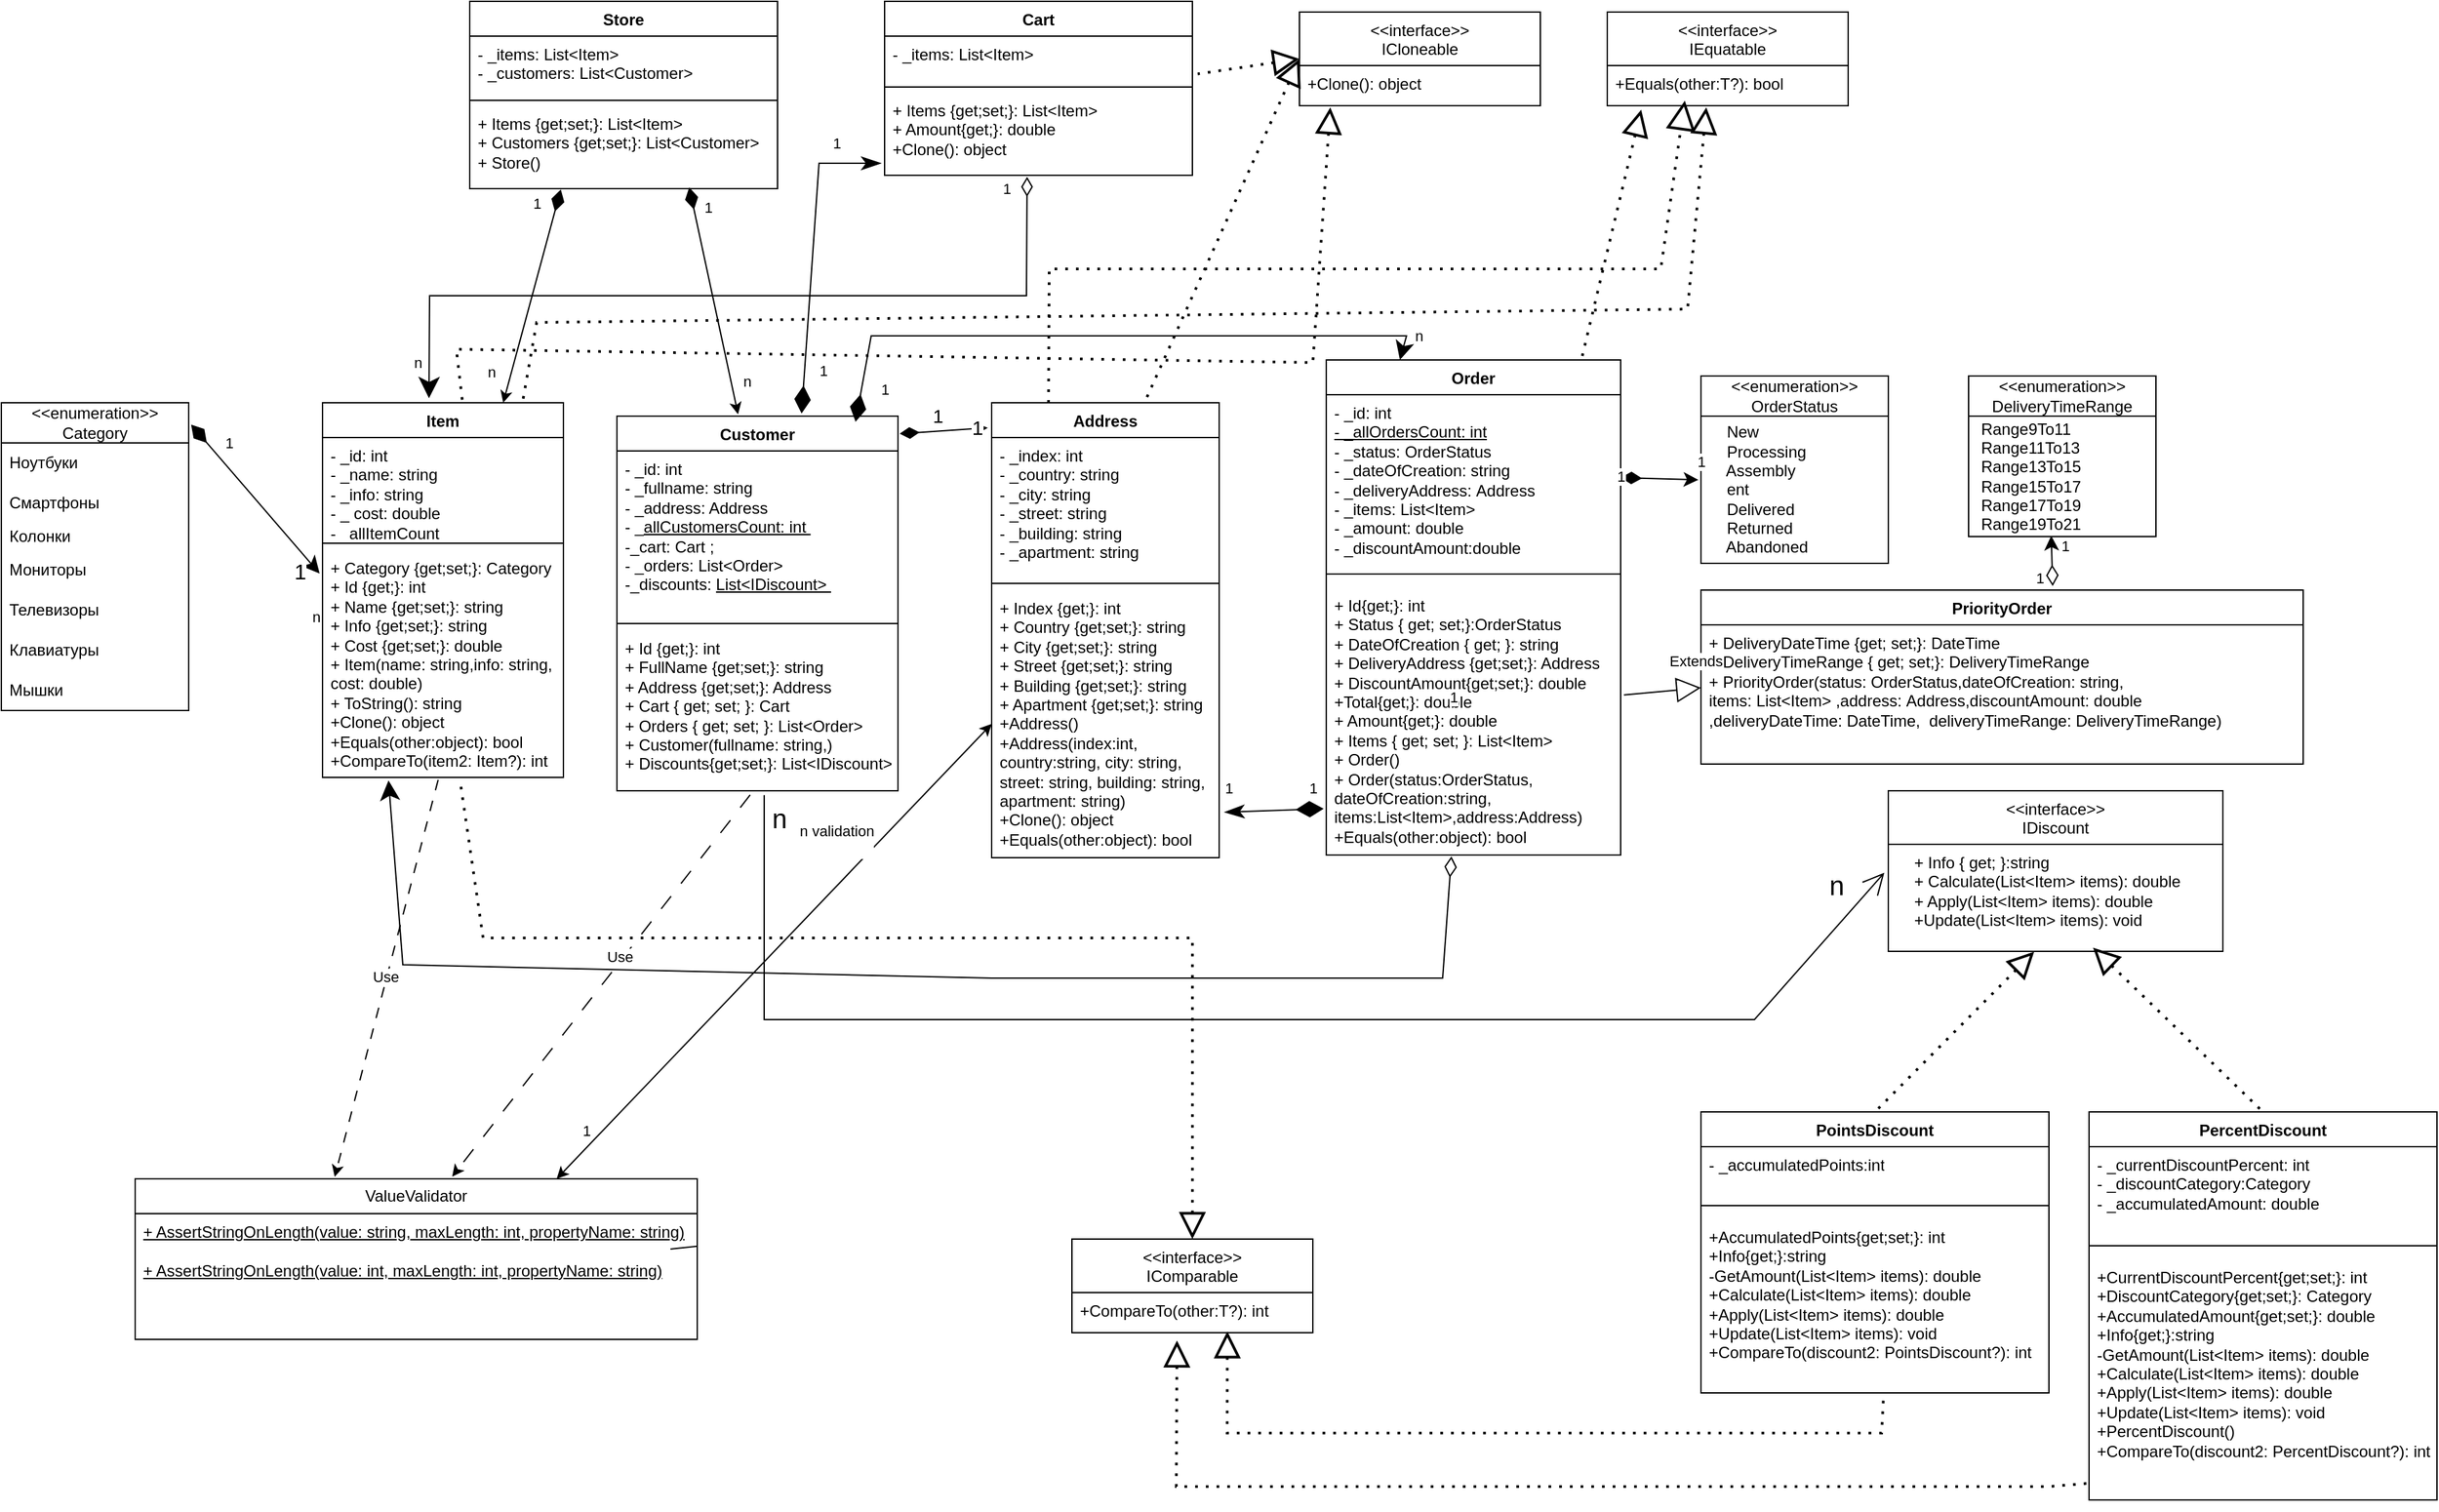 <mxfile version="24.8.4">
  <diagram name="Страница — 1" id="bSJZbhXd8VlQ9XZKoLv6">
    <mxGraphModel dx="2577" dy="2274" grid="1" gridSize="10" guides="1" tooltips="1" connect="1" arrows="1" fold="1" page="1" pageScale="1" pageWidth="827" pageHeight="1169" math="0" shadow="0">
      <root>
        <mxCell id="0" />
        <mxCell id="1" parent="0" />
        <mxCell id="CBX8Peww-ikw76v_2hch-1" value="Item&lt;div&gt;&lt;br&gt;&lt;/div&gt;" style="swimlane;fontStyle=1;align=center;verticalAlign=top;childLayout=stackLayout;horizontal=1;startSize=26;horizontalStack=0;resizeParent=1;resizeParentMax=0;resizeLast=0;collapsible=1;marginBottom=0;whiteSpace=wrap;html=1;" parent="1" vertex="1">
          <mxGeometry x="150" y="60" width="180" height="280" as="geometry">
            <mxRectangle x="70" y="60" width="60" height="40" as="alternateBounds" />
          </mxGeometry>
        </mxCell>
        <mxCell id="CBX8Peww-ikw76v_2hch-2" value="- _id: int&lt;div&gt;- _name: string&lt;/div&gt;&lt;div&gt;- _info: string&lt;/div&gt;&lt;div&gt;- _ cost: double&lt;/div&gt;&lt;div&gt;- _&lt;u&gt;allItemCount&lt;/u&gt;&lt;/div&gt;" style="text;strokeColor=none;fillColor=none;align=left;verticalAlign=top;spacingLeft=4;spacingRight=4;overflow=hidden;rotatable=0;points=[[0,0.5],[1,0.5]];portConstraint=eastwest;whiteSpace=wrap;html=1;" parent="CBX8Peww-ikw76v_2hch-1" vertex="1">
          <mxGeometry y="26" width="180" height="74" as="geometry" />
        </mxCell>
        <mxCell id="CBX8Peww-ikw76v_2hch-3" value="" style="line;strokeWidth=1;fillColor=none;align=left;verticalAlign=middle;spacingTop=-1;spacingLeft=3;spacingRight=3;rotatable=0;labelPosition=right;points=[];portConstraint=eastwest;strokeColor=inherit;" parent="CBX8Peww-ikw76v_2hch-1" vertex="1">
          <mxGeometry y="100" width="180" height="10" as="geometry" />
        </mxCell>
        <mxCell id="CBX8Peww-ikw76v_2hch-4" value="&lt;div&gt;+ Category {get;set;}: Category&lt;/div&gt;+ Id {get;}: int&lt;div&gt;+ Name {get;set;}: string&lt;/div&gt;&lt;div&gt;+ Info {get;set;}: string&lt;/div&gt;&lt;div&gt;+ Cost {get;set;}: double&lt;/div&gt;&lt;div&gt;+ Item(name: string,info: string, cost: double)&lt;/div&gt;&lt;div&gt;+ ToString(): string&lt;/div&gt;&lt;div&gt;+Clone(): object&lt;/div&gt;&lt;div&gt;+Equals(other:object): bool&lt;/div&gt;&lt;div&gt;+CompareTo(item2: Item?): int&lt;/div&gt;" style="text;strokeColor=none;fillColor=none;align=left;verticalAlign=top;spacingLeft=4;spacingRight=4;overflow=hidden;rotatable=0;points=[[0,0.5],[1,0.5]];portConstraint=eastwest;whiteSpace=wrap;html=1;" parent="CBX8Peww-ikw76v_2hch-1" vertex="1">
          <mxGeometry y="110" width="180" height="170" as="geometry" />
        </mxCell>
        <mxCell id="CBX8Peww-ikw76v_2hch-14" value="Customer" style="swimlane;fontStyle=1;align=center;verticalAlign=top;childLayout=stackLayout;horizontal=1;startSize=26;horizontalStack=0;resizeParent=1;resizeParentMax=0;resizeLast=0;collapsible=1;marginBottom=0;whiteSpace=wrap;html=1;" parent="1" vertex="1">
          <mxGeometry x="370" y="70" width="210" height="280" as="geometry" />
        </mxCell>
        <mxCell id="CBX8Peww-ikw76v_2hch-15" value="- _id: int&lt;div&gt;- _fullname: string&lt;/div&gt;&lt;div&gt;- _address: Address&lt;/div&gt;&lt;div&gt;- _&lt;u&gt;allCustomersCount: int&amp;nbsp;&lt;/u&gt;&lt;br&gt;&lt;/div&gt;&lt;div&gt;-_cart:&amp;nbsp;&lt;span style=&quot;background-color: initial;&quot;&gt;Cart&amp;nbsp;&lt;/span&gt;&lt;span style=&quot;background-color: initial;&quot;&gt;;&lt;/span&gt;&lt;/div&gt;&lt;div&gt;&lt;span style=&quot;background-color: initial;&quot;&gt;- _orders:&amp;nbsp;&lt;/span&gt;&lt;span style=&quot;background-color: initial;&quot;&gt;List&amp;lt;Order&amp;gt;&amp;nbsp;&lt;/span&gt;&lt;/div&gt;&lt;div&gt;&lt;span style=&quot;background-color: initial;&quot;&gt;-_discounts:&amp;nbsp;&lt;/span&gt;&lt;u style=&quot;background-color: initial;&quot;&gt;List&amp;lt;IDiscount&amp;gt;&amp;nbsp;&lt;/u&gt;&lt;span style=&quot;background-color: initial;&quot;&gt;&lt;br&gt;&lt;/span&gt;&lt;/div&gt;" style="text;strokeColor=none;fillColor=none;align=left;verticalAlign=top;spacingLeft=4;spacingRight=4;overflow=hidden;rotatable=0;points=[[0,0.5],[1,0.5]];portConstraint=eastwest;whiteSpace=wrap;html=1;" parent="CBX8Peww-ikw76v_2hch-14" vertex="1">
          <mxGeometry y="26" width="210" height="124" as="geometry" />
        </mxCell>
        <mxCell id="CBX8Peww-ikw76v_2hch-16" value="" style="line;strokeWidth=1;fillColor=none;align=left;verticalAlign=middle;spacingTop=-1;spacingLeft=3;spacingRight=3;rotatable=0;labelPosition=right;points=[];portConstraint=eastwest;strokeColor=inherit;" parent="CBX8Peww-ikw76v_2hch-14" vertex="1">
          <mxGeometry y="150" width="210" height="10" as="geometry" />
        </mxCell>
        <mxCell id="CBX8Peww-ikw76v_2hch-17" value="+ Id {get;}: int&lt;div&gt;+ FullName {get;set;}: string&lt;/div&gt;&lt;div&gt;+ Address {get;set;}: Address&lt;/div&gt;&lt;div&gt;+ Cart { get; set; }:&amp;nbsp;&lt;span style=&quot;background-color: initial;&quot;&gt;Cart&lt;/span&gt;&lt;span style=&quot;background-color: initial;&quot;&gt;&amp;nbsp;&lt;/span&gt;&lt;/div&gt;&lt;div&gt;&lt;span style=&quot;background-color: initial;&quot;&gt;+&amp;nbsp;&lt;/span&gt;&lt;span style=&quot;background-color: initial;&quot;&gt;Orders { get; set; }:&amp;nbsp;&lt;/span&gt;&lt;span style=&quot;background-color: initial;&quot;&gt;List&amp;lt;Order&amp;gt;&lt;/span&gt;&lt;/div&gt;&lt;div&gt;+ Customer(fullname: string,)&lt;/div&gt;&lt;div&gt;+ Discounts{get;set;}:&amp;nbsp;&lt;span style=&quot;background-color: initial;&quot;&gt;List&amp;lt;IDiscount&amp;gt;&lt;/span&gt;&lt;/div&gt;" style="text;strokeColor=none;fillColor=none;align=left;verticalAlign=top;spacingLeft=4;spacingRight=4;overflow=hidden;rotatable=0;points=[[0,0.5],[1,0.5]];portConstraint=eastwest;whiteSpace=wrap;html=1;" parent="CBX8Peww-ikw76v_2hch-14" vertex="1">
          <mxGeometry y="160" width="210" height="120" as="geometry" />
        </mxCell>
        <mxCell id="CBX8Peww-ikw76v_2hch-33" value="ValueValidator" style="swimlane;fontStyle=0;childLayout=stackLayout;horizontal=1;startSize=26;fillColor=none;horizontalStack=0;resizeParent=1;resizeParentMax=0;resizeLast=0;collapsible=1;marginBottom=0;whiteSpace=wrap;html=1;" parent="1" vertex="1">
          <mxGeometry x="10" y="640" width="420" height="120" as="geometry" />
        </mxCell>
        <mxCell id="CBX8Peww-ikw76v_2hch-37" value="" style="endArrow=none;html=1;rounded=0;" parent="CBX8Peww-ikw76v_2hch-33" source="CBX8Peww-ikw76v_2hch-34" edge="1">
          <mxGeometry width="50" height="50" relative="1" as="geometry">
            <mxPoint x="10" y="52.5" as="sourcePoint" />
            <mxPoint x="400" y="52.5" as="targetPoint" />
          </mxGeometry>
        </mxCell>
        <mxCell id="CBX8Peww-ikw76v_2hch-34" value="&lt;u&gt;+ AssertStringOnLength(value: string, maxLength: int, propertyName: string)&lt;/u&gt;&lt;div&gt;&lt;u&gt;&lt;br&gt;&lt;/u&gt;&lt;/div&gt;&lt;div&gt;&lt;u&gt;+ AssertStringOnLength(value: int, maxLength: int, propertyName: string)&lt;/u&gt;&lt;u&gt;&lt;br&gt;&lt;/u&gt;&lt;/div&gt;" style="text;strokeColor=none;fillColor=none;align=left;verticalAlign=top;spacingLeft=4;spacingRight=4;overflow=hidden;rotatable=0;points=[[0,0.5],[1,0.5]];portConstraint=eastwest;whiteSpace=wrap;html=1;" parent="CBX8Peww-ikw76v_2hch-33" vertex="1">
          <mxGeometry y="26" width="420" height="94" as="geometry" />
        </mxCell>
        <mxCell id="CBX8Peww-ikw76v_2hch-41" value="" style="endArrow=classic;html=1;rounded=0;entryX=0.355;entryY=-0.012;entryDx=0;entryDy=0;entryPerimeter=0;exitX=0.48;exitY=1.011;exitDx=0;exitDy=0;exitPerimeter=0;dashed=1;dashPattern=8 8;" parent="1" source="CBX8Peww-ikw76v_2hch-4" target="CBX8Peww-ikw76v_2hch-33" edge="1">
          <mxGeometry width="50" height="50" relative="1" as="geometry">
            <mxPoint x="280" y="250" as="sourcePoint" />
            <mxPoint x="330" y="190" as="targetPoint" />
            <Array as="points" />
          </mxGeometry>
        </mxCell>
        <mxCell id="4SDJ4fhKCecKqSX8BGgf-19" value="Use" style="edgeLabel;html=1;align=center;verticalAlign=middle;resizable=0;points=[];" parent="CBX8Peww-ikw76v_2hch-41" vertex="1" connectable="0">
          <mxGeometry x="-0.008" y="-1" relative="1" as="geometry">
            <mxPoint as="offset" />
          </mxGeometry>
        </mxCell>
        <mxCell id="CBX8Peww-ikw76v_2hch-44" value="" style="endArrow=classic;html=1;rounded=0;entryX=0.564;entryY=-0.014;entryDx=0;entryDy=0;entryPerimeter=0;exitX=0.474;exitY=1.026;exitDx=0;exitDy=0;exitPerimeter=0;dashed=1;dashPattern=12 12;" parent="1" source="CBX8Peww-ikw76v_2hch-17" target="CBX8Peww-ikw76v_2hch-33" edge="1">
          <mxGeometry width="50" height="50" relative="1" as="geometry">
            <mxPoint x="490.0" y="419.804" as="sourcePoint" />
            <mxPoint x="422.48" y="470.0" as="targetPoint" />
          </mxGeometry>
        </mxCell>
        <mxCell id="4SDJ4fhKCecKqSX8BGgf-18" value="Use" style="edgeLabel;html=1;align=center;verticalAlign=middle;resizable=0;points=[];" parent="CBX8Peww-ikw76v_2hch-44" vertex="1" connectable="0">
          <mxGeometry x="-0.141" y="-3" relative="1" as="geometry">
            <mxPoint as="offset" />
          </mxGeometry>
        </mxCell>
        <mxCell id="-jvOCAUqFoUlGoQlLWJj-3" value="&lt;div&gt;&amp;lt;&amp;lt;enumeration&amp;gt;&amp;gt;&lt;/div&gt;Category" style="swimlane;fontStyle=0;childLayout=stackLayout;horizontal=1;startSize=30;horizontalStack=0;resizeParent=1;resizeParentMax=0;resizeLast=0;collapsible=1;marginBottom=0;whiteSpace=wrap;html=1;" parent="1" vertex="1">
          <mxGeometry x="-90" y="60" width="140" height="230" as="geometry" />
        </mxCell>
        <mxCell id="-jvOCAUqFoUlGoQlLWJj-4" value="Ноутбуки" style="text;strokeColor=none;fillColor=none;align=left;verticalAlign=middle;spacingLeft=4;spacingRight=4;overflow=hidden;points=[[0,0.5],[1,0.5]];portConstraint=eastwest;rotatable=0;whiteSpace=wrap;html=1;" parent="-jvOCAUqFoUlGoQlLWJj-3" vertex="1">
          <mxGeometry y="30" width="140" height="30" as="geometry" />
        </mxCell>
        <mxCell id="-jvOCAUqFoUlGoQlLWJj-5" value="Смартфоны" style="text;strokeColor=none;fillColor=none;align=left;verticalAlign=middle;spacingLeft=4;spacingRight=4;overflow=hidden;points=[[0,0.5],[1,0.5]];portConstraint=eastwest;rotatable=0;whiteSpace=wrap;html=1;" parent="-jvOCAUqFoUlGoQlLWJj-3" vertex="1">
          <mxGeometry y="60" width="140" height="30" as="geometry" />
        </mxCell>
        <mxCell id="-jvOCAUqFoUlGoQlLWJj-6" value="Колонки&lt;div&gt;&lt;br&gt;&lt;/div&gt;" style="text;strokeColor=none;fillColor=none;align=left;verticalAlign=middle;spacingLeft=4;spacingRight=4;overflow=hidden;points=[[0,0.5],[1,0.5]];portConstraint=eastwest;rotatable=0;whiteSpace=wrap;html=1;" parent="-jvOCAUqFoUlGoQlLWJj-3" vertex="1">
          <mxGeometry y="90" width="140" height="20" as="geometry" />
        </mxCell>
        <mxCell id="-jvOCAUqFoUlGoQlLWJj-7" value="&lt;div&gt;Мониторы&lt;/div&gt;" style="text;strokeColor=none;fillColor=none;align=left;verticalAlign=middle;spacingLeft=4;spacingRight=4;overflow=hidden;points=[[0,0.5],[1,0.5]];portConstraint=eastwest;rotatable=0;whiteSpace=wrap;html=1;" parent="-jvOCAUqFoUlGoQlLWJj-3" vertex="1">
          <mxGeometry y="110" width="140" height="30" as="geometry" />
        </mxCell>
        <mxCell id="-jvOCAUqFoUlGoQlLWJj-9" value="&lt;div&gt;Телевизоры&lt;/div&gt;" style="text;strokeColor=none;fillColor=none;align=left;verticalAlign=middle;spacingLeft=4;spacingRight=4;overflow=hidden;points=[[0,0.5],[1,0.5]];portConstraint=eastwest;rotatable=0;whiteSpace=wrap;html=1;" parent="-jvOCAUqFoUlGoQlLWJj-3" vertex="1">
          <mxGeometry y="140" width="140" height="30" as="geometry" />
        </mxCell>
        <mxCell id="-jvOCAUqFoUlGoQlLWJj-10" value="&lt;div&gt;Клавиатуры&lt;/div&gt;" style="text;strokeColor=none;fillColor=none;align=left;verticalAlign=middle;spacingLeft=4;spacingRight=4;overflow=hidden;points=[[0,0.5],[1,0.5]];portConstraint=eastwest;rotatable=0;whiteSpace=wrap;html=1;" parent="-jvOCAUqFoUlGoQlLWJj-3" vertex="1">
          <mxGeometry y="170" width="140" height="30" as="geometry" />
        </mxCell>
        <mxCell id="-jvOCAUqFoUlGoQlLWJj-8" value="&lt;div&gt;Мышки&lt;/div&gt;" style="text;strokeColor=none;fillColor=none;align=left;verticalAlign=middle;spacingLeft=4;spacingRight=4;overflow=hidden;points=[[0,0.5],[1,0.5]];portConstraint=eastwest;rotatable=0;whiteSpace=wrap;html=1;" parent="-jvOCAUqFoUlGoQlLWJj-3" vertex="1">
          <mxGeometry y="200" width="140" height="30" as="geometry" />
        </mxCell>
        <mxCell id="-jvOCAUqFoUlGoQlLWJj-11" value="1" style="endArrow=classic;startArrow=diamondThin;html=1;rounded=0;exitX=1.013;exitY=0.071;exitDx=0;exitDy=0;exitPerimeter=0;entryX=-0.012;entryY=0.104;entryDx=0;entryDy=0;entryPerimeter=0;startFill=1;labelPosition=right;verticalLabelPosition=middle;align=left;verticalAlign=middle;fontSize=16;horizontal=1;sourcePerimeterSpacing=6;endSize=10;startSize=15;" parent="1" source="-jvOCAUqFoUlGoQlLWJj-3" target="CBX8Peww-ikw76v_2hch-4" edge="1">
          <mxGeometry x="0.798" y="-15" width="50" height="50" relative="1" as="geometry">
            <mxPoint x="70.0" y="107.25" as="sourcePoint" />
            <mxPoint x="152.14" y="204.25" as="targetPoint" />
            <mxPoint as="offset" />
            <Array as="points" />
          </mxGeometry>
        </mxCell>
        <mxCell id="mxS2oQHGdXcPrg1Cj4dg-13" value="1" style="edgeLabel;html=1;align=center;verticalAlign=middle;resizable=0;points=[];" parent="-jvOCAUqFoUlGoQlLWJj-11" vertex="1" connectable="0">
          <mxGeometry x="-0.47" relative="1" as="geometry">
            <mxPoint x="2" y="-16" as="offset" />
          </mxGeometry>
        </mxCell>
        <mxCell id="mxS2oQHGdXcPrg1Cj4dg-1" value="Address" style="swimlane;fontStyle=1;align=center;verticalAlign=top;childLayout=stackLayout;horizontal=1;startSize=26;horizontalStack=0;resizeParent=1;resizeParentMax=0;resizeLast=0;collapsible=1;marginBottom=0;whiteSpace=wrap;html=1;" parent="1" vertex="1">
          <mxGeometry x="650" y="60" width="170" height="340" as="geometry" />
        </mxCell>
        <mxCell id="mxS2oQHGdXcPrg1Cj4dg-2" value="- _index: int&lt;div&gt;- _country: string&lt;/div&gt;&lt;div&gt;- _city: string&lt;br&gt;&lt;/div&gt;&lt;div&gt;- _street: string&lt;br&gt;&lt;/div&gt;&lt;div&gt;- _building: string&lt;br&gt;&lt;/div&gt;&lt;div&gt;- _apartment: string&lt;br&gt;&lt;/div&gt;" style="text;strokeColor=none;fillColor=none;align=left;verticalAlign=top;spacingLeft=4;spacingRight=4;overflow=hidden;rotatable=0;points=[[0,0.5],[1,0.5]];portConstraint=eastwest;whiteSpace=wrap;html=1;" parent="mxS2oQHGdXcPrg1Cj4dg-1" vertex="1">
          <mxGeometry y="26" width="170" height="104" as="geometry" />
        </mxCell>
        <mxCell id="mxS2oQHGdXcPrg1Cj4dg-3" value="" style="line;strokeWidth=1;fillColor=none;align=left;verticalAlign=middle;spacingTop=-1;spacingLeft=3;spacingRight=3;rotatable=0;labelPosition=right;points=[];portConstraint=eastwest;strokeColor=inherit;" parent="mxS2oQHGdXcPrg1Cj4dg-1" vertex="1">
          <mxGeometry y="130" width="170" height="10" as="geometry" />
        </mxCell>
        <mxCell id="mxS2oQHGdXcPrg1Cj4dg-4" value="+ Index {get;}: int&lt;div&gt;+ Country {get;set;}: string&lt;/div&gt;&lt;div&gt;+ City {get;set;}: string&lt;/div&gt;&lt;div&gt;+ Street {get;set;}: string&lt;br&gt;&lt;/div&gt;&lt;div&gt;+ Building {get;set;}: string&lt;br&gt;&lt;/div&gt;&lt;div&gt;+ Apartment {get;set;}: string&lt;br&gt;&lt;/div&gt;&lt;div&gt;+Address()&lt;/div&gt;&lt;div&gt;+Address(index:int, country:string, city: string, street: string, building: string, apartment: string)&lt;br&gt;&lt;/div&gt;&lt;div&gt;&lt;div&gt;+Clone(): object&lt;/div&gt;&lt;div&gt;+Equals(other:object): bool&lt;/div&gt;&lt;/div&gt;" style="text;strokeColor=none;fillColor=none;align=left;verticalAlign=top;spacingLeft=4;spacingRight=4;overflow=hidden;rotatable=0;points=[[0,0.5],[1,0.5]];portConstraint=eastwest;whiteSpace=wrap;html=1;" parent="mxS2oQHGdXcPrg1Cj4dg-1" vertex="1">
          <mxGeometry y="140" width="170" height="200" as="geometry" />
        </mxCell>
        <mxCell id="mxS2oQHGdXcPrg1Cj4dg-7" value="1" style="endArrow=classic;startArrow=diamondThin;html=1;rounded=0;entryX=-0.017;entryY=0.055;entryDx=0;entryDy=0;entryPerimeter=0;exitX=1.006;exitY=0.047;exitDx=0;exitDy=0;exitPerimeter=0;startFill=1;startSize=12;fontSize=15;" parent="1" source="CBX8Peww-ikw76v_2hch-14" target="mxS2oQHGdXcPrg1Cj4dg-1" edge="1">
          <mxGeometry x="0.747" y="1" width="50" height="50" relative="1" as="geometry">
            <mxPoint x="560" y="200" as="sourcePoint" />
            <mxPoint x="610" y="150" as="targetPoint" />
            <mxPoint as="offset" />
          </mxGeometry>
        </mxCell>
        <mxCell id="mxS2oQHGdXcPrg1Cj4dg-8" value="&lt;font style=&quot;font-size: 14px;&quot;&gt;1&lt;/font&gt;" style="text;html=1;align=center;verticalAlign=middle;whiteSpace=wrap;rounded=0;" parent="1" vertex="1">
          <mxGeometry x="600" y="60" width="20" height="20" as="geometry" />
        </mxCell>
        <mxCell id="yHyRr1Zge0281pwU12AB-2" value="1" style="endArrow=classic;startArrow=classic;html=1;rounded=0;entryX=0;entryY=0.5;entryDx=0;entryDy=0;exitX=0.75;exitY=0;exitDx=0;exitDy=0;" parent="1" source="CBX8Peww-ikw76v_2hch-33" target="mxS2oQHGdXcPrg1Cj4dg-4" edge="1">
          <mxGeometry x="-0.825" y="9" width="50" height="50" relative="1" as="geometry">
            <mxPoint x="550" y="370" as="sourcePoint" />
            <mxPoint x="600" y="320" as="targetPoint" />
            <mxPoint as="offset" />
          </mxGeometry>
        </mxCell>
        <mxCell id="yHyRr1Zge0281pwU12AB-3" value="n validation&lt;div&gt;&lt;br&gt;&lt;/div&gt;" style="edgeLabel;html=1;align=center;verticalAlign=middle;resizable=0;points=[];" parent="yHyRr1Zge0281pwU12AB-2" vertex="1" connectable="0">
          <mxGeometry x="0.094" y="3" relative="1" as="geometry">
            <mxPoint x="33" y="-65" as="offset" />
          </mxGeometry>
        </mxCell>
        <mxCell id="yHyRr1Zge0281pwU12AB-4" value="Store" style="swimlane;fontStyle=1;align=center;verticalAlign=top;childLayout=stackLayout;horizontal=1;startSize=26;horizontalStack=0;resizeParent=1;resizeParentMax=0;resizeLast=0;collapsible=1;marginBottom=0;whiteSpace=wrap;html=1;" parent="1" vertex="1">
          <mxGeometry x="260" y="-240" width="230" height="140" as="geometry" />
        </mxCell>
        <mxCell id="yHyRr1Zge0281pwU12AB-5" value="- _items: List&amp;lt;Item&amp;gt;&lt;div&gt;- _customers: List&amp;lt;Customer&amp;gt;&lt;br&gt;&lt;/div&gt;&lt;div&gt;&lt;br&gt;&lt;/div&gt;" style="text;strokeColor=none;fillColor=none;align=left;verticalAlign=top;spacingLeft=4;spacingRight=4;overflow=hidden;rotatable=0;points=[[0,0.5],[1,0.5]];portConstraint=eastwest;whiteSpace=wrap;html=1;" parent="yHyRr1Zge0281pwU12AB-4" vertex="1">
          <mxGeometry y="26" width="230" height="44" as="geometry" />
        </mxCell>
        <mxCell id="yHyRr1Zge0281pwU12AB-6" value="" style="line;strokeWidth=1;fillColor=none;align=left;verticalAlign=middle;spacingTop=-1;spacingLeft=3;spacingRight=3;rotatable=0;labelPosition=right;points=[];portConstraint=eastwest;strokeColor=inherit;" parent="yHyRr1Zge0281pwU12AB-4" vertex="1">
          <mxGeometry y="70" width="230" height="8" as="geometry" />
        </mxCell>
        <mxCell id="yHyRr1Zge0281pwU12AB-7" value="+ Items {get;set;}: List&amp;lt;Item&amp;gt;&lt;div&gt;+ Customers {get;set;}: List&amp;lt;Customer&amp;gt;&lt;/div&gt;&lt;div&gt;+ Store()&lt;/div&gt;" style="text;strokeColor=none;fillColor=none;align=left;verticalAlign=top;spacingLeft=4;spacingRight=4;overflow=hidden;rotatable=0;points=[[0,0.5],[1,0.5]];portConstraint=eastwest;whiteSpace=wrap;html=1;" parent="yHyRr1Zge0281pwU12AB-4" vertex="1">
          <mxGeometry y="78" width="230" height="62" as="geometry" />
        </mxCell>
        <mxCell id="yHyRr1Zge0281pwU12AB-8" value="" style="endArrow=diamondThin;startArrow=classic;html=1;rounded=0;entryX=0.296;entryY=1.01;entryDx=0;entryDy=0;entryPerimeter=0;exitX=0.75;exitY=0;exitDx=0;exitDy=0;endFill=1;endSize=14;" parent="1" source="CBX8Peww-ikw76v_2hch-1" target="yHyRr1Zge0281pwU12AB-7" edge="1">
          <mxGeometry width="50" height="50" relative="1" as="geometry">
            <mxPoint x="290" y="-20" as="sourcePoint" />
            <mxPoint x="340" y="-70" as="targetPoint" />
          </mxGeometry>
        </mxCell>
        <mxCell id="yHyRr1Zge0281pwU12AB-10" value="1" style="edgeLabel;html=1;align=center;verticalAlign=middle;resizable=0;points=[];" parent="yHyRr1Zge0281pwU12AB-8" vertex="1" connectable="0">
          <mxGeometry x="0.077" y="-1" relative="1" as="geometry">
            <mxPoint x="1" y="-64" as="offset" />
          </mxGeometry>
        </mxCell>
        <mxCell id="yHyRr1Zge0281pwU12AB-9" value="" style="endArrow=diamondThin;startArrow=classic;html=1;rounded=0;exitX=0.431;exitY=-0.005;exitDx=0;exitDy=0;exitPerimeter=0;endFill=1;endSize=14;" parent="1" source="CBX8Peww-ikw76v_2hch-14" edge="1">
          <mxGeometry width="50" height="50" relative="1" as="geometry">
            <mxPoint x="370" y="60" as="sourcePoint" />
            <mxPoint x="424" y="-101" as="targetPoint" />
          </mxGeometry>
        </mxCell>
        <mxCell id="yHyRr1Zge0281pwU12AB-12" value="1" style="edgeLabel;html=1;align=center;verticalAlign=middle;resizable=0;points=[];" parent="yHyRr1Zge0281pwU12AB-9" vertex="1" connectable="0">
          <mxGeometry x="0.237" y="-3" relative="1" as="geometry">
            <mxPoint x="-3" y="-49" as="offset" />
          </mxGeometry>
        </mxCell>
        <mxCell id="yHyRr1Zge0281pwU12AB-13" value="n" style="edgeLabel;html=1;align=center;verticalAlign=middle;resizable=0;points=[];" parent="yHyRr1Zge0281pwU12AB-9" vertex="1" connectable="0">
          <mxGeometry x="0.094" relative="1" as="geometry">
            <mxPoint x="26" y="68" as="offset" />
          </mxGeometry>
        </mxCell>
        <mxCell id="yHyRr1Zge0281pwU12AB-11" value="n" style="edgeLabel;html=1;align=center;verticalAlign=middle;resizable=0;points=[];" parent="1" vertex="1" connectable="0">
          <mxGeometry x="320.002" y="-70.004" as="geometry">
            <mxPoint x="-44" y="107" as="offset" />
          </mxGeometry>
        </mxCell>
        <mxCell id="4SDJ4fhKCecKqSX8BGgf-1" value="Order&lt;div&gt;&lt;br&gt;&lt;/div&gt;" style="swimlane;fontStyle=1;align=center;verticalAlign=top;childLayout=stackLayout;horizontal=1;startSize=26;horizontalStack=0;resizeParent=1;resizeParentMax=0;resizeLast=0;collapsible=1;marginBottom=0;whiteSpace=wrap;html=1;" parent="1" vertex="1">
          <mxGeometry x="900.03" y="28" width="220" height="370" as="geometry" />
        </mxCell>
        <mxCell id="4SDJ4fhKCecKqSX8BGgf-2" value="- _id: int&lt;br&gt;&lt;u&gt;- _allOrdersCount: int&lt;br&gt;&lt;/u&gt;- _status: OrderStatus&lt;br&gt;- _dateOfCreation: string&lt;br&gt;&lt;div&gt;- _deliveryAddress:&amp;nbsp;&lt;span style=&quot;background-color: initial;&quot;&gt;Address&lt;/span&gt;&lt;br&gt;&lt;/div&gt;&lt;div&gt;&lt;span style=&quot;background-color: initial;&quot;&gt;-&amp;nbsp;&lt;/span&gt;&lt;span style=&quot;background-color: initial;&quot;&gt;_items:&amp;nbsp;&lt;/span&gt;&lt;span style=&quot;background-color: initial;&quot;&gt;List&amp;lt;Item&amp;gt;&lt;/span&gt;&lt;/div&gt;&lt;div&gt;&lt;span style=&quot;background-color: initial;&quot;&gt;- _amount:&amp;nbsp;&lt;/span&gt;&lt;span style=&quot;background-color: initial;&quot;&gt;double&lt;/span&gt;&lt;span style=&quot;background-color: initial;&quot;&gt;&lt;br&gt;&lt;/span&gt;&lt;/div&gt;&lt;div&gt;- _discountAmount:&lt;span style=&quot;background-color: initial;&quot;&gt;double&lt;/span&gt;&lt;br&gt;&lt;/div&gt;" style="text;strokeColor=none;fillColor=none;align=left;verticalAlign=top;spacingLeft=4;spacingRight=4;overflow=hidden;rotatable=0;points=[[0,0.5],[1,0.5]];portConstraint=eastwest;whiteSpace=wrap;html=1;" parent="4SDJ4fhKCecKqSX8BGgf-1" vertex="1">
          <mxGeometry y="26" width="220" height="124" as="geometry" />
        </mxCell>
        <mxCell id="4SDJ4fhKCecKqSX8BGgf-3" value="" style="line;strokeWidth=1;fillColor=none;align=left;verticalAlign=middle;spacingTop=-1;spacingLeft=3;spacingRight=3;rotatable=0;labelPosition=right;points=[];portConstraint=eastwest;strokeColor=inherit;" parent="4SDJ4fhKCecKqSX8BGgf-1" vertex="1">
          <mxGeometry y="150" width="220" height="20" as="geometry" />
        </mxCell>
        <mxCell id="4SDJ4fhKCecKqSX8BGgf-4" value="&lt;div&gt;+ Id{get;}: int&lt;/div&gt;&lt;div&gt;+&amp;nbsp;Status { get; set;}:OrderStatus&lt;/div&gt;&lt;div&gt;+ DateOfCreation { get; }: string&lt;/div&gt;&lt;div&gt;+ DeliveryAddress {get;set;}: Address&lt;br&gt;&lt;/div&gt;&lt;div&gt;+ DiscountAmount{get;set;}:&amp;nbsp;&lt;span style=&quot;background-color: initial;&quot;&gt;double&lt;/span&gt;&lt;br&gt;&lt;/div&gt;&lt;div&gt;&lt;span style=&quot;background-color: initial;&quot;&gt;+Total{get;}: double&lt;/span&gt;&lt;/div&gt;&lt;div&gt;+ Amount{get;}: double&lt;/div&gt;&lt;div&gt;+ Items { get; set; }:&amp;nbsp;&lt;span style=&quot;background-color: initial;&quot;&gt;List&amp;lt;Item&amp;gt;&lt;/span&gt;&lt;span style=&quot;background-color: initial;&quot;&gt;&amp;nbsp;&lt;/span&gt;&lt;/div&gt;&lt;div&gt;&lt;span style=&quot;background-color: initial;&quot;&gt;+&amp;nbsp;&lt;/span&gt;&lt;span style=&quot;background-color: initial;&quot;&gt;Order()&lt;br&gt;+ Order(&lt;/span&gt;&lt;span style=&quot;background-color: initial;&quot;&gt;status:&lt;/span&gt;&lt;span style=&quot;background-color: initial;&quot;&gt;OrderStatus&lt;/span&gt;&lt;span style=&quot;background-color: initial;&quot;&gt;, dateOfCreation:&lt;/span&gt;&lt;span style=&quot;background-color: initial;&quot;&gt;string&lt;/span&gt;&lt;span style=&quot;background-color: initial;&quot;&gt;,&amp;nbsp; items:&lt;/span&gt;&lt;span style=&quot;background-color: initial;&quot;&gt;List&amp;lt;Item&amp;gt;&lt;/span&gt;&lt;span style=&quot;background-color: initial;&quot;&gt;,address:&lt;/span&gt;&lt;span style=&quot;background-color: initial;&quot;&gt;Address&lt;/span&gt;&lt;span style=&quot;background-color: initial;&quot;&gt;)&lt;/span&gt;&lt;/div&gt;&lt;div&gt;+Equals(other:object): bool&lt;span style=&quot;background-color: initial;&quot;&gt;&lt;br&gt;&lt;/span&gt;&lt;/div&gt;&lt;div&gt;&lt;br&gt;&lt;/div&gt;" style="text;strokeColor=none;fillColor=none;align=left;verticalAlign=top;spacingLeft=4;spacingRight=4;overflow=hidden;rotatable=0;points=[[0,0.5],[1,0.5]];portConstraint=eastwest;whiteSpace=wrap;html=1;" parent="4SDJ4fhKCecKqSX8BGgf-1" vertex="1">
          <mxGeometry y="170" width="220" height="200" as="geometry" />
        </mxCell>
        <mxCell id="4SDJ4fhKCecKqSX8BGgf-5" value="" style="endArrow=classicThin;startArrow=diamondThin;html=1;rounded=0;exitX=-0.009;exitY=0.827;exitDx=0;exitDy=0;exitPerimeter=0;entryX=1.023;entryY=0.83;entryDx=0;entryDy=0;entryPerimeter=0;endFill=1;startFill=1;sourcePerimeterSpacing=0;endSize=12;startSize=18;" parent="1" source="4SDJ4fhKCecKqSX8BGgf-4" target="mxS2oQHGdXcPrg1Cj4dg-4" edge="1">
          <mxGeometry width="50" height="50" relative="1" as="geometry">
            <mxPoint x="930" y="360" as="sourcePoint" />
            <mxPoint x="980" y="310" as="targetPoint" />
          </mxGeometry>
        </mxCell>
        <mxCell id="4SDJ4fhKCecKqSX8BGgf-6" value="1" style="edgeLabel;html=1;align=center;verticalAlign=middle;resizable=0;points=[];" parent="4SDJ4fhKCecKqSX8BGgf-5" vertex="1" connectable="0">
          <mxGeometry x="-0.19" y="2" relative="1" as="geometry">
            <mxPoint x="-41" y="-19" as="offset" />
          </mxGeometry>
        </mxCell>
        <mxCell id="4SDJ4fhKCecKqSX8BGgf-16" value="1" style="edgeLabel;html=1;align=center;verticalAlign=middle;resizable=0;points=[];" parent="4SDJ4fhKCecKqSX8BGgf-5" vertex="1" connectable="0">
          <mxGeometry x="-0.19" y="2" relative="1" as="geometry">
            <mxPoint x="22" y="-19" as="offset" />
          </mxGeometry>
        </mxCell>
        <mxCell id="4SDJ4fhKCecKqSX8BGgf-20" value="" style="endArrow=diamondThin;startArrow=classic;html=1;rounded=0;entryX=0.849;entryY=0.015;entryDx=0;entryDy=0;entryPerimeter=0;exitX=0.25;exitY=0;exitDx=0;exitDy=0;startFill=1;endFill=1;endSize=18;startSize=11;" parent="1" source="4SDJ4fhKCecKqSX8BGgf-1" target="CBX8Peww-ikw76v_2hch-14" edge="1">
          <mxGeometry width="50" height="50" relative="1" as="geometry">
            <mxPoint x="630" y="470" as="sourcePoint" />
            <mxPoint x="680" y="420" as="targetPoint" />
            <Array as="points">
              <mxPoint x="960" y="10" />
              <mxPoint x="850" y="10" />
              <mxPoint x="750" y="10" />
              <mxPoint x="560" y="10" />
            </Array>
          </mxGeometry>
        </mxCell>
        <mxCell id="4SDJ4fhKCecKqSX8BGgf-21" value="1" style="edgeLabel;html=1;align=center;verticalAlign=middle;resizable=0;points=[];" parent="4SDJ4fhKCecKqSX8BGgf-20" vertex="1" connectable="0">
          <mxGeometry x="-0.024" y="-1" relative="1" as="geometry">
            <mxPoint x="-173" y="41" as="offset" />
          </mxGeometry>
        </mxCell>
        <mxCell id="4SDJ4fhKCecKqSX8BGgf-22" value="n" style="edgeLabel;html=1;align=center;verticalAlign=middle;resizable=0;points=[];" parent="4SDJ4fhKCecKqSX8BGgf-20" vertex="1" connectable="0">
          <mxGeometry x="-0.024" y="-1" relative="1" as="geometry">
            <mxPoint x="226" y="1" as="offset" />
          </mxGeometry>
        </mxCell>
        <mxCell id="4SDJ4fhKCecKqSX8BGgf-23" value="&lt;div&gt;&amp;lt;&amp;lt;enumeration&amp;gt;&amp;gt;&lt;/div&gt;&lt;div&gt;OrderStatus&lt;/div&gt;" style="swimlane;fontStyle=0;childLayout=stackLayout;horizontal=1;startSize=30;horizontalStack=0;resizeParent=1;resizeParentMax=0;resizeLast=0;collapsible=1;marginBottom=0;whiteSpace=wrap;html=1;" parent="1" vertex="1">
          <mxGeometry x="1180.03" y="40" width="140" height="140" as="geometry" />
        </mxCell>
        <mxCell id="4SDJ4fhKCecKqSX8BGgf-30" value="&lt;div&gt;&amp;nbsp; &amp;nbsp; New&lt;/div&gt;&lt;div&gt;&amp;nbsp; &amp;nbsp; Processing&lt;/div&gt;&lt;div&gt;&amp;nbsp; &amp;nbsp; Assembly&lt;/div&gt;&lt;div&gt;&amp;nbsp; &amp;nbsp; ent&lt;/div&gt;&lt;div&gt;&amp;nbsp; &amp;nbsp; Delivered&lt;/div&gt;&lt;div&gt;&amp;nbsp; &amp;nbsp; Returned&lt;/div&gt;&lt;div&gt;&amp;nbsp; &amp;nbsp; Abandoned&lt;/div&gt;" style="text;strokeColor=none;fillColor=none;align=left;verticalAlign=middle;spacingLeft=4;spacingRight=4;overflow=hidden;points=[[0,0.5],[1,0.5]];portConstraint=eastwest;rotatable=0;whiteSpace=wrap;html=1;" parent="4SDJ4fhKCecKqSX8BGgf-23" vertex="1">
          <mxGeometry y="30" width="140" height="110" as="geometry" />
        </mxCell>
        <mxCell id="4SDJ4fhKCecKqSX8BGgf-32" value="" style="endArrow=classic;startArrow=diamondThin;html=1;rounded=0;entryX=-0.014;entryY=0.433;entryDx=0;entryDy=0;entryPerimeter=0;exitX=1;exitY=0.5;exitDx=0;exitDy=0;startFill=1;startSize=13;endSize=8;" parent="1" source="4SDJ4fhKCecKqSX8BGgf-2" target="4SDJ4fhKCecKqSX8BGgf-30" edge="1">
          <mxGeometry width="50" height="50" relative="1" as="geometry">
            <mxPoint x="1170.03" y="300" as="sourcePoint" />
            <mxPoint x="1220.03" y="250" as="targetPoint" />
          </mxGeometry>
        </mxCell>
        <mxCell id="4SDJ4fhKCecKqSX8BGgf-33" value="1" style="edgeLabel;html=1;align=center;verticalAlign=middle;resizable=0;points=[];" parent="4SDJ4fhKCecKqSX8BGgf-32" vertex="1" connectable="0">
          <mxGeometry x="0.047" y="2" relative="1" as="geometry">
            <mxPoint x="-31" as="offset" />
          </mxGeometry>
        </mxCell>
        <mxCell id="4SDJ4fhKCecKqSX8BGgf-34" value="1" style="edgeLabel;html=1;align=center;verticalAlign=middle;resizable=0;points=[];" parent="4SDJ4fhKCecKqSX8BGgf-32" vertex="1" connectable="0">
          <mxGeometry x="0.047" y="2" relative="1" as="geometry">
            <mxPoint x="29" y="-11" as="offset" />
          </mxGeometry>
        </mxCell>
        <mxCell id="4SDJ4fhKCecKqSX8BGgf-35" value="" style="endArrow=diamondThin;startArrow=classic;html=1;rounded=0;exitX=0.274;exitY=1.013;exitDx=0;exitDy=0;exitPerimeter=0;startFill=1;endFill=0;startSize=12;endSize=13;entryX=0.425;entryY=1.005;entryDx=0;entryDy=0;entryPerimeter=0;" parent="1" edge="1" target="4SDJ4fhKCecKqSX8BGgf-4" source="CBX8Peww-ikw76v_2hch-4">
          <mxGeometry width="50" height="50" relative="1" as="geometry">
            <mxPoint x="207.56" y="320.0" as="sourcePoint" />
            <mxPoint x="986.53" y="382.076" as="targetPoint" />
            <Array as="points">
              <mxPoint x="210" y="480" />
              <mxPoint x="650" y="490" />
              <mxPoint x="987" y="490" />
            </Array>
          </mxGeometry>
        </mxCell>
        <mxCell id="4SDJ4fhKCecKqSX8BGgf-36" value="1" style="edgeLabel;html=1;align=center;verticalAlign=middle;resizable=0;points=[];" parent="4SDJ4fhKCecKqSX8BGgf-35" vertex="1" connectable="0">
          <mxGeometry x="0.279" y="-1" relative="1" as="geometry">
            <mxPoint x="280" y="-211" as="offset" />
          </mxGeometry>
        </mxCell>
        <mxCell id="4SDJ4fhKCecKqSX8BGgf-37" value="n" style="edgeLabel;html=1;align=center;verticalAlign=middle;resizable=0;points=[];" parent="4SDJ4fhKCecKqSX8BGgf-35" vertex="1" connectable="0">
          <mxGeometry x="0.279" y="-1" relative="1" as="geometry">
            <mxPoint x="-570" y="-271" as="offset" />
          </mxGeometry>
        </mxCell>
        <mxCell id="4SDJ4fhKCecKqSX8BGgf-38" value="Cart" style="swimlane;fontStyle=1;align=center;verticalAlign=top;childLayout=stackLayout;horizontal=1;startSize=26;horizontalStack=0;resizeParent=1;resizeParentMax=0;resizeLast=0;collapsible=1;marginBottom=0;whiteSpace=wrap;html=1;" parent="1" vertex="1">
          <mxGeometry x="570" y="-240" width="230" height="130" as="geometry" />
        </mxCell>
        <mxCell id="4SDJ4fhKCecKqSX8BGgf-39" value="- _items: List&amp;lt;Item&amp;gt;&lt;div&gt;&lt;br&gt;&lt;/div&gt;&lt;div&gt;&lt;br&gt;&lt;/div&gt;" style="text;strokeColor=none;fillColor=none;align=left;verticalAlign=top;spacingLeft=4;spacingRight=4;overflow=hidden;rotatable=0;points=[[0,0.5],[1,0.5]];portConstraint=eastwest;whiteSpace=wrap;html=1;" parent="4SDJ4fhKCecKqSX8BGgf-38" vertex="1">
          <mxGeometry y="26" width="230" height="34" as="geometry" />
        </mxCell>
        <mxCell id="4SDJ4fhKCecKqSX8BGgf-40" value="" style="line;strokeWidth=1;fillColor=none;align=left;verticalAlign=middle;spacingTop=-1;spacingLeft=3;spacingRight=3;rotatable=0;labelPosition=right;points=[];portConstraint=eastwest;strokeColor=inherit;" parent="4SDJ4fhKCecKqSX8BGgf-38" vertex="1">
          <mxGeometry y="60" width="230" height="8" as="geometry" />
        </mxCell>
        <mxCell id="4SDJ4fhKCecKqSX8BGgf-41" value="+ Items {get;set;}: List&amp;lt;Item&amp;gt;&lt;div&gt;+ Amount{get;}:&amp;nbsp;&lt;span style=&quot;background-color: initial;&quot;&gt;double&lt;/span&gt;&lt;span style=&quot;background-color: initial;&quot;&gt;&amp;nbsp;&lt;/span&gt;&lt;/div&gt;&lt;div&gt;+Clone(): object&lt;span style=&quot;background-color: initial;&quot;&gt;&lt;br&gt;&lt;/span&gt;&lt;/div&gt;" style="text;strokeColor=none;fillColor=none;align=left;verticalAlign=top;spacingLeft=4;spacingRight=4;overflow=hidden;rotatable=0;points=[[0,0.5],[1,0.5]];portConstraint=eastwest;whiteSpace=wrap;html=1;" parent="4SDJ4fhKCecKqSX8BGgf-38" vertex="1">
          <mxGeometry y="68" width="230" height="62" as="geometry" />
        </mxCell>
        <mxCell id="4SDJ4fhKCecKqSX8BGgf-45" value="" style="endArrow=classicThin;startArrow=diamondThin;html=1;rounded=0;exitX=0.657;exitY=-0.007;exitDx=0;exitDy=0;entryX=-0.011;entryY=0.855;entryDx=0;entryDy=0;entryPerimeter=0;endFill=1;startFill=1;sourcePerimeterSpacing=0;endSize=12;startSize=18;exitPerimeter=0;" parent="1" source="CBX8Peww-ikw76v_2hch-14" target="4SDJ4fhKCecKqSX8BGgf-41" edge="1">
          <mxGeometry width="50" height="50" relative="1" as="geometry">
            <mxPoint x="915" y="105" as="sourcePoint" />
            <mxPoint x="827" y="-30" as="targetPoint" />
            <Array as="points">
              <mxPoint x="521" y="-119" />
            </Array>
          </mxGeometry>
        </mxCell>
        <mxCell id="4SDJ4fhKCecKqSX8BGgf-46" value="1" style="edgeLabel;html=1;align=center;verticalAlign=middle;resizable=0;points=[];" parent="4SDJ4fhKCecKqSX8BGgf-45" vertex="1" connectable="0">
          <mxGeometry x="-0.19" y="2" relative="1" as="geometry">
            <mxPoint x="21" y="-107" as="offset" />
          </mxGeometry>
        </mxCell>
        <mxCell id="4SDJ4fhKCecKqSX8BGgf-47" value="1" style="edgeLabel;html=1;align=center;verticalAlign=middle;resizable=0;points=[];" parent="4SDJ4fhKCecKqSX8BGgf-45" vertex="1" connectable="0">
          <mxGeometry x="-0.19" y="2" relative="1" as="geometry">
            <mxPoint x="11" y="63" as="offset" />
          </mxGeometry>
        </mxCell>
        <mxCell id="4SDJ4fhKCecKqSX8BGgf-48" value="" style="endArrow=classic;startArrow=diamondThin;html=1;rounded=0;exitX=0.463;exitY=1.018;exitDx=0;exitDy=0;startFill=0;endFill=1;startSize=12;endSize=13;exitPerimeter=0;entryX=0.442;entryY=-0.012;entryDx=0;entryDy=0;entryPerimeter=0;" parent="1" source="4SDJ4fhKCecKqSX8BGgf-41" target="CBX8Peww-ikw76v_2hch-1" edge="1">
          <mxGeometry width="50" height="50" relative="1" as="geometry">
            <mxPoint x="172" y="-370" as="sourcePoint" />
            <mxPoint x="170" y="-30" as="targetPoint" />
            <Array as="points">
              <mxPoint x="676" y="-20" />
              <mxPoint x="230" y="-20" />
            </Array>
          </mxGeometry>
        </mxCell>
        <mxCell id="4SDJ4fhKCecKqSX8BGgf-49" value="1" style="edgeLabel;html=1;align=center;verticalAlign=middle;resizable=0;points=[];" parent="4SDJ4fhKCecKqSX8BGgf-48" vertex="1" connectable="0">
          <mxGeometry x="0.279" y="-1" relative="1" as="geometry">
            <mxPoint x="287" y="-79" as="offset" />
          </mxGeometry>
        </mxCell>
        <mxCell id="4SDJ4fhKCecKqSX8BGgf-50" value="n" style="edgeLabel;html=1;align=center;verticalAlign=middle;resizable=0;points=[];" parent="4SDJ4fhKCecKqSX8BGgf-48" vertex="1" connectable="0">
          <mxGeometry x="0.279" y="-1" relative="1" as="geometry">
            <mxPoint x="-153" y="51" as="offset" />
          </mxGeometry>
        </mxCell>
        <mxCell id="4SDJ4fhKCecKqSX8BGgf-51" value="PriorityOrder&lt;div&gt;&lt;br&gt;&lt;/div&gt;" style="swimlane;fontStyle=1;align=center;verticalAlign=top;childLayout=stackLayout;horizontal=1;startSize=26;horizontalStack=0;resizeParent=1;resizeParentMax=0;resizeLast=0;collapsible=1;marginBottom=0;whiteSpace=wrap;html=1;" parent="1" vertex="1">
          <mxGeometry x="1180.03" y="200" width="450" height="130" as="geometry" />
        </mxCell>
        <mxCell id="4SDJ4fhKCecKqSX8BGgf-54" value="&lt;div&gt;+ DeliveryDateTime {get; set;}:&amp;nbsp;&lt;span style=&quot;background-color: initial;&quot;&gt;DateTime&lt;/span&gt;&lt;/div&gt;&lt;div&gt;+ DeliveryTimeRange { get; set;}:&amp;nbsp;&lt;span style=&quot;background-color: initial;&quot;&gt;DeliveryTimeRange&lt;/span&gt;&lt;/div&gt;&lt;div&gt;&lt;span style=&quot;background-color: initial;&quot;&gt;+&amp;nbsp;&lt;/span&gt;&lt;span style=&quot;background-color: initial;&quot;&gt;PriorityOrder(status:&amp;nbsp;&lt;/span&gt;&lt;span style=&quot;background-color: initial;&quot;&gt;OrderStatus&lt;/span&gt;&lt;span style=&quot;background-color: initial;&quot;&gt;,dateOfCreation:&amp;nbsp;&lt;/span&gt;&lt;span style=&quot;background-color: initial;&quot;&gt;string&lt;/span&gt;&lt;span style=&quot;background-color: initial;&quot;&gt;, items:&amp;nbsp;&lt;/span&gt;&lt;span style=&quot;background-color: initial;&quot;&gt;List&amp;lt;Item&amp;gt;&lt;/span&gt;&lt;span style=&quot;background-color: initial;&quot;&gt;&amp;nbsp;&lt;/span&gt;&lt;span style=&quot;background-color: initial;&quot;&gt;,address:&amp;nbsp;&lt;/span&gt;&lt;span style=&quot;background-color: initial;&quot;&gt;Address&lt;/span&gt;&lt;span style=&quot;background-color: initial;&quot;&gt;,&lt;/span&gt;&lt;span style=&quot;background-color: initial;&quot;&gt;discountAmount:&amp;nbsp;&lt;/span&gt;&lt;span style=&quot;background-color: initial;&quot;&gt;double &lt;/span&gt;&lt;span style=&quot;background-color: initial;&quot;&gt;,deliveryDateTime:&lt;/span&gt;&lt;span style=&quot;background-color: initial;&quot;&gt;&amp;nbsp;&lt;/span&gt;&lt;span style=&quot;background-color: initial;&quot;&gt;DateTime&lt;/span&gt;&lt;span style=&quot;background-color: initial;&quot;&gt;,&amp;nbsp; deliveryTimeRange:&amp;nbsp;&lt;/span&gt;&lt;span style=&quot;background-color: initial;&quot;&gt;DeliveryTimeRange&lt;/span&gt;&lt;span style=&quot;background-color: initial;&quot;&gt;)&lt;/span&gt;&lt;span style=&quot;background-color: initial;&quot;&gt;&amp;nbsp;&lt;/span&gt;&lt;/div&gt;" style="text;strokeColor=none;fillColor=none;align=left;verticalAlign=top;spacingLeft=4;spacingRight=4;overflow=hidden;rotatable=0;points=[[0,0.5],[1,0.5]];portConstraint=eastwest;whiteSpace=wrap;html=1;" parent="4SDJ4fhKCecKqSX8BGgf-51" vertex="1">
          <mxGeometry y="26" width="450" height="94" as="geometry" />
        </mxCell>
        <mxCell id="4SDJ4fhKCecKqSX8BGgf-52" value="&lt;div&gt;&lt;br&gt;&lt;/div&gt;" style="text;strokeColor=none;fillColor=none;align=left;verticalAlign=top;spacingLeft=4;spacingRight=4;overflow=hidden;rotatable=0;points=[[0,0.5],[1,0.5]];portConstraint=eastwest;whiteSpace=wrap;html=1;" parent="4SDJ4fhKCecKqSX8BGgf-51" vertex="1">
          <mxGeometry y="120" width="450" height="10" as="geometry" />
        </mxCell>
        <mxCell id="4SDJ4fhKCecKqSX8BGgf-56" value="" style="endArrow=block;html=1;rounded=0;entryX=0;entryY=0.5;entryDx=0;entryDy=0;exitX=1.011;exitY=0.402;exitDx=0;exitDy=0;exitPerimeter=0;endFill=0;startSize=8;endSize=16;" parent="1" source="4SDJ4fhKCecKqSX8BGgf-4" target="4SDJ4fhKCecKqSX8BGgf-54" edge="1">
          <mxGeometry width="50" height="50" relative="1" as="geometry">
            <mxPoint x="1140.03" y="300" as="sourcePoint" />
            <mxPoint x="1190.03" y="250" as="targetPoint" />
          </mxGeometry>
        </mxCell>
        <mxCell id="4SDJ4fhKCecKqSX8BGgf-57" value="Extends" style="edgeLabel;html=1;align=center;verticalAlign=middle;resizable=0;points=[];" parent="4SDJ4fhKCecKqSX8BGgf-56" vertex="1" connectable="0">
          <mxGeometry x="0.126" y="2" relative="1" as="geometry">
            <mxPoint x="21" y="-21" as="offset" />
          </mxGeometry>
        </mxCell>
        <mxCell id="4SDJ4fhKCecKqSX8BGgf-58" value="&lt;div&gt;&amp;lt;&amp;lt;enumeration&amp;gt;&amp;gt;&lt;/div&gt;&lt;div&gt;DeliveryTimeRange&lt;/div&gt;" style="swimlane;fontStyle=0;childLayout=stackLayout;horizontal=1;startSize=30;horizontalStack=0;resizeParent=1;resizeParentMax=0;resizeLast=0;collapsible=1;marginBottom=0;whiteSpace=wrap;html=1;" parent="1" vertex="1">
          <mxGeometry x="1380" y="40" width="140" height="120" as="geometry" />
        </mxCell>
        <mxCell id="4SDJ4fhKCecKqSX8BGgf-59" value="&lt;div&gt;&amp;nbsp;Range9To11&lt;/div&gt;&lt;div&gt;&lt;span style=&quot;background-color: initial;&quot;&gt;&amp;nbsp;Range11To13&lt;/span&gt;&lt;/div&gt;&lt;div&gt;&amp;nbsp;Range13To15&lt;/div&gt;&lt;div&gt;&lt;span style=&quot;background-color: initial;&quot;&gt;&amp;nbsp;Range15To17&lt;/span&gt;&lt;/div&gt;&lt;div&gt;&amp;nbsp;Range17To19&lt;/div&gt;&lt;div&gt;&amp;nbsp;Range19To21&lt;/div&gt;" style="text;strokeColor=none;fillColor=none;align=left;verticalAlign=middle;spacingLeft=4;spacingRight=4;overflow=hidden;points=[[0,0.5],[1,0.5]];portConstraint=eastwest;rotatable=0;whiteSpace=wrap;html=1;" parent="4SDJ4fhKCecKqSX8BGgf-58" vertex="1">
          <mxGeometry y="30" width="140" height="90" as="geometry" />
        </mxCell>
        <mxCell id="4SDJ4fhKCecKqSX8BGgf-61" value="" style="endArrow=classic;startArrow=diamondThin;html=1;rounded=0;entryX=0.441;entryY=0.993;entryDx=0;entryDy=0;entryPerimeter=0;exitX=0.584;exitY=-0.023;exitDx=0;exitDy=0;startFill=0;startSize=13;endSize=8;exitPerimeter=0;" parent="1" source="4SDJ4fhKCecKqSX8BGgf-51" target="4SDJ4fhKCecKqSX8BGgf-59" edge="1">
          <mxGeometry width="50" height="50" relative="1" as="geometry">
            <mxPoint x="1590.03" y="160" as="sourcePoint" />
            <mxPoint x="1648.03" y="160" as="targetPoint" />
          </mxGeometry>
        </mxCell>
        <mxCell id="4SDJ4fhKCecKqSX8BGgf-62" value="1" style="edgeLabel;html=1;align=center;verticalAlign=middle;resizable=0;points=[];" parent="4SDJ4fhKCecKqSX8BGgf-61" vertex="1" connectable="0">
          <mxGeometry x="0.047" y="2" relative="1" as="geometry">
            <mxPoint x="-8" y="13" as="offset" />
          </mxGeometry>
        </mxCell>
        <mxCell id="4SDJ4fhKCecKqSX8BGgf-63" value="1" style="edgeLabel;html=1;align=center;verticalAlign=middle;resizable=0;points=[];" parent="4SDJ4fhKCecKqSX8BGgf-61" vertex="1" connectable="0">
          <mxGeometry x="0.047" y="2" relative="1" as="geometry">
            <mxPoint x="11" y="-11" as="offset" />
          </mxGeometry>
        </mxCell>
        <mxCell id="zur_gVyM3GfrkpR0P1LO-1" value="&lt;div&gt;PointsDiscount&lt;br&gt;&lt;/div&gt;" style="swimlane;fontStyle=1;align=center;verticalAlign=top;childLayout=stackLayout;horizontal=1;startSize=26;horizontalStack=0;resizeParent=1;resizeParentMax=0;resizeLast=0;collapsible=1;marginBottom=0;whiteSpace=wrap;html=1;" parent="1" vertex="1">
          <mxGeometry x="1180.03" y="590" width="260" height="210" as="geometry" />
        </mxCell>
        <mxCell id="zur_gVyM3GfrkpR0P1LO-2" value="- _accumulatedPoints:int&lt;br&gt;&lt;div&gt;&lt;span style=&quot;background-color: initial;&quot;&gt;&lt;br&gt;&lt;/span&gt;&lt;/div&gt;&lt;div&gt;&lt;br&gt;&lt;/div&gt;" style="text;strokeColor=none;fillColor=none;align=left;verticalAlign=top;spacingLeft=4;spacingRight=4;overflow=hidden;rotatable=0;points=[[0,0.5],[1,0.5]];portConstraint=eastwest;whiteSpace=wrap;html=1;" parent="zur_gVyM3GfrkpR0P1LO-1" vertex="1">
          <mxGeometry y="26" width="260" height="34" as="geometry" />
        </mxCell>
        <mxCell id="zur_gVyM3GfrkpR0P1LO-3" value="" style="line;strokeWidth=1;fillColor=none;align=left;verticalAlign=middle;spacingTop=-1;spacingLeft=3;spacingRight=3;rotatable=0;labelPosition=right;points=[];portConstraint=eastwest;strokeColor=inherit;" parent="zur_gVyM3GfrkpR0P1LO-1" vertex="1">
          <mxGeometry y="60" width="260" height="20" as="geometry" />
        </mxCell>
        <mxCell id="zur_gVyM3GfrkpR0P1LO-4" value="&lt;div&gt;&lt;span style=&quot;background-color: initial;&quot;&gt;+AccumulatedPoints{get;set;}: int&lt;/span&gt;&lt;br&gt;&lt;/div&gt;&lt;div&gt;+Info{get;}:string&lt;/div&gt;&lt;div&gt;-GetAmount(&lt;span style=&quot;background-color: initial;&quot;&gt;List&amp;lt;Item&amp;gt; items&lt;/span&gt;&lt;span style=&quot;background-color: initial;&quot;&gt;): double&lt;/span&gt;&lt;br&gt;&lt;/div&gt;&lt;div&gt;+Calculate(List&amp;lt;Item&amp;gt; items): double&lt;/div&gt;&lt;div&gt;+Apply(List&amp;lt;Item&amp;gt; items): double&lt;/div&gt;&lt;div&gt;+Update(List&amp;lt;Item&amp;gt; items): void&lt;/div&gt;&lt;div&gt;+CompareTo(discount2: PointsDiscount?): int&lt;br&gt;&lt;/div&gt;&lt;div&gt;&lt;br&gt;&lt;/div&gt;&lt;div&gt;&lt;br&gt;&lt;/div&gt;" style="text;strokeColor=none;fillColor=none;align=left;verticalAlign=top;spacingLeft=4;spacingRight=4;overflow=hidden;rotatable=0;points=[[0,0.5],[1,0.5]];portConstraint=eastwest;whiteSpace=wrap;html=1;" parent="zur_gVyM3GfrkpR0P1LO-1" vertex="1">
          <mxGeometry y="80" width="260" height="130" as="geometry" />
        </mxCell>
        <mxCell id="zur_gVyM3GfrkpR0P1LO-8" value="&lt;div&gt;PercentDiscount&lt;br&gt;&lt;/div&gt;" style="swimlane;fontStyle=1;align=center;verticalAlign=top;childLayout=stackLayout;horizontal=1;startSize=26;horizontalStack=0;resizeParent=1;resizeParentMax=0;resizeLast=0;collapsible=1;marginBottom=0;whiteSpace=wrap;html=1;" parent="1" vertex="1">
          <mxGeometry x="1470" y="590" width="260" height="290" as="geometry" />
        </mxCell>
        <mxCell id="zur_gVyM3GfrkpR0P1LO-9" value="- _currentDiscountPercent: int&lt;br&gt;&lt;div&gt;&lt;span style=&quot;background-color: initial;&quot;&gt;-&amp;nbsp;&lt;/span&gt;&lt;span style=&quot;background-color: initial;&quot;&gt;_discountCategory:Category&lt;/span&gt;&lt;/div&gt;&lt;div&gt;&lt;span style=&quot;background-color: initial;&quot;&gt;-&amp;nbsp;&lt;/span&gt;&lt;span style=&quot;background-color: initial;&quot;&gt;_accumulatedAmount: double&lt;/span&gt;&lt;/div&gt;&lt;div&gt;&lt;br&gt;&lt;/div&gt;" style="text;strokeColor=none;fillColor=none;align=left;verticalAlign=top;spacingLeft=4;spacingRight=4;overflow=hidden;rotatable=0;points=[[0,0.5],[1,0.5]];portConstraint=eastwest;whiteSpace=wrap;html=1;" parent="zur_gVyM3GfrkpR0P1LO-8" vertex="1">
          <mxGeometry y="26" width="260" height="64" as="geometry" />
        </mxCell>
        <mxCell id="zur_gVyM3GfrkpR0P1LO-10" value="" style="line;strokeWidth=1;fillColor=none;align=left;verticalAlign=middle;spacingTop=-1;spacingLeft=3;spacingRight=3;rotatable=0;labelPosition=right;points=[];portConstraint=eastwest;strokeColor=inherit;" parent="zur_gVyM3GfrkpR0P1LO-8" vertex="1">
          <mxGeometry y="90" width="260" height="20" as="geometry" />
        </mxCell>
        <mxCell id="zur_gVyM3GfrkpR0P1LO-11" value="&lt;div&gt;&lt;span style=&quot;background-color: initial;&quot;&gt;+CurrentDiscountPercent{get;set;}: int&lt;/span&gt;&lt;br&gt;&lt;/div&gt;&lt;div&gt;&lt;span style=&quot;background-color: initial;&quot;&gt;+&lt;/span&gt;&lt;span style=&quot;background-color: initial;&quot;&gt;DiscountCategory{get;set;}:&amp;nbsp;&lt;/span&gt;&lt;span style=&quot;background-color: initial;&quot;&gt;Category&lt;/span&gt;&lt;/div&gt;&lt;div&gt;&lt;span style=&quot;background-color: initial;&quot;&gt;+&lt;/span&gt;&lt;span style=&quot;background-color: initial;&quot;&gt;AccumulatedAmount{get;set;}: double&lt;/span&gt;&lt;/div&gt;&lt;div&gt;+Info{get;}:string&lt;/div&gt;&lt;div&gt;-GetAmount(&lt;span style=&quot;background-color: initial;&quot;&gt;List&amp;lt;Item&amp;gt; items&lt;/span&gt;&lt;span style=&quot;background-color: initial;&quot;&gt;): double&lt;/span&gt;&lt;br&gt;&lt;/div&gt;&lt;div&gt;+Calculate(List&amp;lt;Item&amp;gt; items): double&lt;/div&gt;&lt;div&gt;+Apply(List&amp;lt;Item&amp;gt; items): double&lt;/div&gt;&lt;div&gt;+Update(List&amp;lt;Item&amp;gt; items): void&lt;/div&gt;&lt;div&gt;+PercentDiscount()&lt;/div&gt;&lt;div&gt;+CompareTo(discount2: PercentDiscount?): int&lt;br&gt;&lt;/div&gt;&lt;div&gt;&lt;br&gt;&lt;/div&gt;" style="text;strokeColor=none;fillColor=none;align=left;verticalAlign=top;spacingLeft=4;spacingRight=4;overflow=hidden;rotatable=0;points=[[0,0.5],[1,0.5]];portConstraint=eastwest;whiteSpace=wrap;html=1;" parent="zur_gVyM3GfrkpR0P1LO-8" vertex="1">
          <mxGeometry y="110" width="260" height="180" as="geometry" />
        </mxCell>
        <mxCell id="zur_gVyM3GfrkpR0P1LO-12" value="&lt;div&gt;&lt;div style=&quot;font-weight: 400;&quot;&gt;&amp;lt;&amp;lt;interface&amp;gt;&amp;gt;&lt;/div&gt;&lt;div style=&quot;font-weight: 400;&quot;&gt;IDiscount&lt;/div&gt;&lt;/div&gt;" style="swimlane;fontStyle=1;align=center;verticalAlign=top;childLayout=stackLayout;horizontal=1;startSize=40;horizontalStack=0;resizeParent=1;resizeParentMax=0;resizeLast=0;collapsible=1;marginBottom=0;whiteSpace=wrap;html=1;" parent="1" vertex="1">
          <mxGeometry x="1320" y="350" width="250" height="120" as="geometry" />
        </mxCell>
        <mxCell id="zur_gVyM3GfrkpR0P1LO-15" value="&lt;div&gt;&amp;nbsp; &amp;nbsp; + Info { get; }:&lt;span style=&quot;background-color: initial;&quot;&gt;string&lt;/span&gt;&lt;/div&gt;&lt;div&gt;&amp;nbsp; &amp;nbsp; + Calculate(List&amp;lt;Item&amp;gt; items):&amp;nbsp;&lt;span style=&quot;background-color: initial;&quot;&gt;double&lt;/span&gt;&lt;span style=&quot;background-color: initial;&quot;&gt;&amp;nbsp;&lt;/span&gt;&lt;/div&gt;&lt;div&gt;&amp;nbsp; &amp;nbsp; + Apply(List&amp;lt;Item&amp;gt; items):&amp;nbsp;&lt;span style=&quot;background-color: initial;&quot;&gt;double&lt;/span&gt;&lt;/div&gt;&lt;div&gt;&amp;nbsp; &amp;nbsp; +Update(List&amp;lt;Item&amp;gt; items):&amp;nbsp;&lt;span style=&quot;background-color: initial;&quot;&gt;void&lt;/span&gt;&lt;span style=&quot;background-color: initial;&quot;&gt;&amp;nbsp;&lt;/span&gt;&lt;/div&gt;&lt;div&gt;&lt;br&gt;&lt;/div&gt;" style="text;strokeColor=none;fillColor=none;align=left;verticalAlign=top;spacingLeft=4;spacingRight=4;overflow=hidden;rotatable=0;points=[[0,0.5],[1,0.5]];portConstraint=eastwest;whiteSpace=wrap;html=1;" parent="zur_gVyM3GfrkpR0P1LO-12" vertex="1">
          <mxGeometry y="40" width="250" height="80" as="geometry" />
        </mxCell>
        <mxCell id="zur_gVyM3GfrkpR0P1LO-16" value="" style="endArrow=none;dashed=1;html=1;dashPattern=1 3;strokeWidth=2;rounded=0;entryX=0.5;entryY=0;entryDx=0;entryDy=0;endFill=0;startArrow=block;startFill=0;sourcePerimeterSpacing=4;targetPerimeterSpacing=7;startSize=15;exitX=0.436;exitY=1.003;exitDx=0;exitDy=0;exitPerimeter=0;" parent="1" source="zur_gVyM3GfrkpR0P1LO-15" target="zur_gVyM3GfrkpR0P1LO-1" edge="1">
          <mxGeometry width="50" height="50" relative="1" as="geometry">
            <mxPoint x="1270" y="510" as="sourcePoint" />
            <mxPoint x="1710" y="470" as="targetPoint" />
          </mxGeometry>
        </mxCell>
        <mxCell id="zur_gVyM3GfrkpR0P1LO-17" value="" style="endArrow=none;dashed=1;html=1;dashPattern=1 3;strokeWidth=2;rounded=0;exitX=0.612;exitY=0.966;exitDx=0;exitDy=0;endFill=0;startArrow=block;startFill=0;sourcePerimeterSpacing=4;targetPerimeterSpacing=7;startSize=15;exitPerimeter=0;entryX=0.5;entryY=0;entryDx=0;entryDy=0;" parent="1" source="zur_gVyM3GfrkpR0P1LO-15" target="zur_gVyM3GfrkpR0P1LO-8" edge="1">
          <mxGeometry width="50" height="50" relative="1" as="geometry">
            <mxPoint x="1331" y="599" as="sourcePoint" />
            <mxPoint x="1450" y="530" as="targetPoint" />
            <Array as="points" />
          </mxGeometry>
        </mxCell>
        <mxCell id="zur_gVyM3GfrkpR0P1LO-18" value="" style="endArrow=open;html=1;rounded=0;exitX=0.524;exitY=1.027;exitDx=0;exitDy=0;exitPerimeter=0;entryX=-0.012;entryY=0.266;entryDx=0;entryDy=0;entryPerimeter=0;endFill=0;startSize=10;endSize=14;sourcePerimeterSpacing=4;targetPerimeterSpacing=2;" parent="1" source="CBX8Peww-ikw76v_2hch-17" target="zur_gVyM3GfrkpR0P1LO-15" edge="1">
          <mxGeometry width="50" height="50" relative="1" as="geometry">
            <mxPoint x="870" y="600" as="sourcePoint" />
            <mxPoint x="1310" y="530" as="targetPoint" />
            <Array as="points">
              <mxPoint x="480" y="521" />
              <mxPoint x="1220" y="521" />
            </Array>
          </mxGeometry>
        </mxCell>
        <mxCell id="zur_gVyM3GfrkpR0P1LO-19" value="&lt;font style=&quot;font-size: 20px;&quot;&gt;n&lt;/font&gt;" style="edgeLabel;html=1;align=center;verticalAlign=middle;resizable=0;points=[];" parent="zur_gVyM3GfrkpR0P1LO-18" vertex="1" connectable="0">
          <mxGeometry x="0.625" y="3" relative="1" as="geometry">
            <mxPoint x="112" y="-98" as="offset" />
          </mxGeometry>
        </mxCell>
        <mxCell id="zur_gVyM3GfrkpR0P1LO-20" value="&lt;font style=&quot;font-size: 20px;&quot;&gt;n&lt;/font&gt;" style="edgeLabel;html=1;align=center;verticalAlign=middle;resizable=0;points=[];" parent="zur_gVyM3GfrkpR0P1LO-18" vertex="1" connectable="0">
          <mxGeometry x="0.625" y="3" relative="1" as="geometry">
            <mxPoint x="-678" y="-148" as="offset" />
          </mxGeometry>
        </mxCell>
        <mxCell id="gemHDAHIETOCOp2MblCy-7" value="" style="endArrow=none;dashed=1;html=1;dashPattern=1 3;strokeWidth=2;rounded=0;exitX=0;exitY=0.5;exitDx=0;exitDy=0;entryX=0.676;entryY=-0.005;entryDx=0;entryDy=0;entryPerimeter=0;startArrow=block;startFill=0;targetPerimeterSpacing=2;sourcePerimeterSpacing=3;endSize=10;startSize=15;" edge="1" parent="1" source="gemHDAHIETOCOp2MblCy-11" target="mxS2oQHGdXcPrg1Cj4dg-1">
          <mxGeometry width="50" height="50" relative="1" as="geometry">
            <mxPoint x="610" y="640" as="sourcePoint" />
            <mxPoint x="750" y="540" as="targetPoint" />
          </mxGeometry>
        </mxCell>
        <mxCell id="gemHDAHIETOCOp2MblCy-8" value="" style="endArrow=none;dashed=1;html=1;dashPattern=1 3;strokeWidth=2;rounded=0;startArrow=block;startFill=0;targetPerimeterSpacing=2;sourcePerimeterSpacing=3;endSize=10;startSize=15;entryX=1.017;entryY=0.831;entryDx=0;entryDy=0;entryPerimeter=0;exitX=0;exitY=0.5;exitDx=0;exitDy=0;" edge="1" parent="1" source="gemHDAHIETOCOp2MblCy-11" target="4SDJ4fhKCecKqSX8BGgf-39">
          <mxGeometry width="50" height="50" relative="1" as="geometry">
            <mxPoint x="900" y="-80" as="sourcePoint" />
            <mxPoint x="780" y="410" as="targetPoint" />
          </mxGeometry>
        </mxCell>
        <mxCell id="gemHDAHIETOCOp2MblCy-9" value="" style="endArrow=none;dashed=1;html=1;dashPattern=1 3;strokeWidth=2;rounded=0;exitX=0.128;exitY=1.042;exitDx=0;exitDy=0;startArrow=block;startFill=0;targetPerimeterSpacing=2;sourcePerimeterSpacing=3;endSize=10;startSize=15;entryX=0.583;entryY=0.009;entryDx=0;entryDy=0;entryPerimeter=0;exitPerimeter=0;" edge="1" parent="1" source="gemHDAHIETOCOp2MblCy-12" target="CBX8Peww-ikw76v_2hch-1">
          <mxGeometry width="50" height="50" relative="1" as="geometry">
            <mxPoint x="552.94" y="636.22" as="sourcePoint" />
            <mxPoint x="640" y="-95" as="targetPoint" />
            <Array as="points">
              <mxPoint x="890" y="30" />
              <mxPoint x="250" y="20" />
            </Array>
          </mxGeometry>
        </mxCell>
        <mxCell id="gemHDAHIETOCOp2MblCy-10" value="" style="endArrow=none;dashed=1;html=1;dashPattern=1 3;strokeWidth=2;rounded=0;exitX=0.645;exitY=0.967;exitDx=0;exitDy=0;startArrow=block;startFill=0;targetPerimeterSpacing=2;sourcePerimeterSpacing=3;endSize=10;startSize=15;exitPerimeter=0;entryX=0.524;entryY=1.044;entryDx=0;entryDy=0;entryPerimeter=0;" edge="1" parent="1" source="gemHDAHIETOCOp2MblCy-16" target="zur_gVyM3GfrkpR0P1LO-4">
          <mxGeometry width="50" height="50" relative="1" as="geometry">
            <mxPoint x="837.93" y="663.25" as="sourcePoint" />
            <mxPoint x="826" y="860" as="targetPoint" />
            <Array as="points">
              <mxPoint x="826" y="830" />
              <mxPoint x="1315" y="830" />
            </Array>
          </mxGeometry>
        </mxCell>
        <mxCell id="gemHDAHIETOCOp2MblCy-11" value="&lt;div style=&quot;font-weight: 400;&quot;&gt;&amp;lt;&amp;lt;interface&amp;gt;&amp;gt;&lt;/div&gt;&lt;div style=&quot;font-weight: 400;&quot;&gt;ICloneable&lt;/div&gt;" style="swimlane;fontStyle=1;align=center;verticalAlign=top;childLayout=stackLayout;horizontal=1;startSize=40;horizontalStack=0;resizeParent=1;resizeParentMax=0;resizeLast=0;collapsible=1;marginBottom=0;whiteSpace=wrap;html=1;" vertex="1" parent="1">
          <mxGeometry x="880" y="-232" width="180" height="70" as="geometry" />
        </mxCell>
        <mxCell id="gemHDAHIETOCOp2MblCy-12" value="&lt;div&gt;+Clone(): object&lt;/div&gt;" style="text;strokeColor=none;fillColor=none;align=left;verticalAlign=top;spacingLeft=4;spacingRight=4;overflow=hidden;rotatable=0;points=[[0,0.5],[1,0.5]];portConstraint=eastwest;whiteSpace=wrap;html=1;" vertex="1" parent="gemHDAHIETOCOp2MblCy-11">
          <mxGeometry y="40" width="180" height="30" as="geometry" />
        </mxCell>
        <mxCell id="gemHDAHIETOCOp2MblCy-13" value="&lt;div style=&quot;font-weight: 400;&quot;&gt;&amp;lt;&amp;lt;interface&amp;gt;&amp;gt;&lt;/div&gt;&lt;div style=&quot;font-weight: 400;&quot;&gt;IEquatable&lt;/div&gt;" style="swimlane;fontStyle=1;align=center;verticalAlign=top;childLayout=stackLayout;horizontal=1;startSize=40;horizontalStack=0;resizeParent=1;resizeParentMax=0;resizeLast=0;collapsible=1;marginBottom=0;whiteSpace=wrap;html=1;" vertex="1" parent="1">
          <mxGeometry x="1110" y="-232" width="180" height="70" as="geometry" />
        </mxCell>
        <mxCell id="gemHDAHIETOCOp2MblCy-14" value="&lt;div&gt;+Equals(other:T?): bool&lt;/div&gt;" style="text;strokeColor=none;fillColor=none;align=left;verticalAlign=top;spacingLeft=4;spacingRight=4;overflow=hidden;rotatable=0;points=[[0,0.5],[1,0.5]];portConstraint=eastwest;whiteSpace=wrap;html=1;" vertex="1" parent="gemHDAHIETOCOp2MblCy-13">
          <mxGeometry y="40" width="180" height="30" as="geometry" />
        </mxCell>
        <mxCell id="gemHDAHIETOCOp2MblCy-15" value="&lt;div style=&quot;font-weight: 400;&quot;&gt;&amp;lt;&amp;lt;interface&amp;gt;&amp;gt;&lt;/div&gt;&lt;div style=&quot;font-weight: 400;&quot;&gt;IComparable&lt;/div&gt;" style="swimlane;fontStyle=1;align=center;verticalAlign=top;childLayout=stackLayout;horizontal=1;startSize=40;horizontalStack=0;resizeParent=1;resizeParentMax=0;resizeLast=0;collapsible=1;marginBottom=0;whiteSpace=wrap;html=1;" vertex="1" parent="1">
          <mxGeometry x="710" y="685" width="180" height="70" as="geometry" />
        </mxCell>
        <mxCell id="gemHDAHIETOCOp2MblCy-16" value="&lt;div&gt;+CompareTo(other:T?): int&lt;/div&gt;" style="text;strokeColor=none;fillColor=none;align=left;verticalAlign=top;spacingLeft=4;spacingRight=4;overflow=hidden;rotatable=0;points=[[0,0.5],[1,0.5]];portConstraint=eastwest;whiteSpace=wrap;html=1;" vertex="1" parent="gemHDAHIETOCOp2MblCy-15">
          <mxGeometry y="40" width="180" height="30" as="geometry" />
        </mxCell>
        <mxCell id="gemHDAHIETOCOp2MblCy-17" value="" style="endArrow=none;dashed=1;html=1;dashPattern=1 3;strokeWidth=2;rounded=0;startArrow=block;startFill=0;targetPerimeterSpacing=2;sourcePerimeterSpacing=3;endSize=10;startSize=15;entryX=0.833;entryY=-0.011;entryDx=0;entryDy=0;entryPerimeter=0;exitX=0.411;exitY=1.042;exitDx=0;exitDy=0;exitPerimeter=0;" edge="1" parent="1" source="gemHDAHIETOCOp2MblCy-14" target="CBX8Peww-ikw76v_2hch-1">
          <mxGeometry width="50" height="50" relative="1" as="geometry">
            <mxPoint x="1126" y="-150" as="sourcePoint" />
            <mxPoint x="1050" y="-91" as="targetPoint" />
            <Array as="points">
              <mxPoint x="1170" y="-10" />
              <mxPoint x="310" />
            </Array>
          </mxGeometry>
        </mxCell>
        <mxCell id="gemHDAHIETOCOp2MblCy-18" value="" style="endArrow=none;dashed=1;html=1;dashPattern=1 3;strokeWidth=2;rounded=0;startArrow=block;startFill=0;targetPerimeterSpacing=2;sourcePerimeterSpacing=3;endSize=10;startSize=15;entryX=0.864;entryY=0.006;entryDx=0;entryDy=0;entryPerimeter=0;exitX=0.141;exitY=1.1;exitDx=0;exitDy=0;exitPerimeter=0;" edge="1" parent="1" source="gemHDAHIETOCOp2MblCy-14" target="4SDJ4fhKCecKqSX8BGgf-1">
          <mxGeometry width="50" height="50" relative="1" as="geometry">
            <mxPoint x="1100" y="-159" as="sourcePoint" />
            <mxPoint x="1024" y="-100" as="targetPoint" />
          </mxGeometry>
        </mxCell>
        <mxCell id="gemHDAHIETOCOp2MblCy-19" value="" style="endArrow=block;dashed=1;html=1;dashPattern=1 3;strokeWidth=2;rounded=0;startArrow=none;startFill=0;targetPerimeterSpacing=2;sourcePerimeterSpacing=3;endSize=17;startSize=15;entryX=0.322;entryY=0.875;entryDx=0;entryDy=0;entryPerimeter=0;exitX=0.25;exitY=0;exitDx=0;exitDy=0;endFill=0;" edge="1" parent="1" source="mxS2oQHGdXcPrg1Cj4dg-1" target="gemHDAHIETOCOp2MblCy-14">
          <mxGeometry width="50" height="50" relative="1" as="geometry">
            <mxPoint x="1031" y="36" as="sourcePoint" />
            <mxPoint x="1157" y="-198" as="targetPoint" />
            <Array as="points">
              <mxPoint x="693" y="-40" />
              <mxPoint x="1150" y="-40" />
            </Array>
          </mxGeometry>
        </mxCell>
        <mxCell id="gemHDAHIETOCOp2MblCy-20" value="" style="endArrow=none;dashed=1;html=1;dashPattern=1 3;strokeWidth=2;rounded=0;exitX=0.436;exitY=1.195;exitDx=0;exitDy=0;startArrow=block;startFill=0;targetPerimeterSpacing=2;sourcePerimeterSpacing=3;endSize=10;startSize=15;exitPerimeter=0;entryX=-0.004;entryY=0.931;entryDx=0;entryDy=0;entryPerimeter=0;" edge="1" parent="1" source="gemHDAHIETOCOp2MblCy-16" target="zur_gVyM3GfrkpR0P1LO-11">
          <mxGeometry width="50" height="50" relative="1" as="geometry">
            <mxPoint x="836" y="764" as="sourcePoint" />
            <mxPoint x="1325" y="795" as="targetPoint" />
            <Array as="points">
              <mxPoint x="788" y="870" />
              <mxPoint x="1080" y="870" />
              <mxPoint x="1340" y="870" />
              <mxPoint x="1440" y="870" />
            </Array>
          </mxGeometry>
        </mxCell>
        <mxCell id="gemHDAHIETOCOp2MblCy-21" value="" style="endArrow=none;dashed=1;html=1;dashPattern=1 3;strokeWidth=2;rounded=0;exitX=0.5;exitY=0;exitDx=0;exitDy=0;startArrow=block;startFill=0;targetPerimeterSpacing=2;sourcePerimeterSpacing=3;endSize=10;startSize=15;" edge="1" parent="1" source="gemHDAHIETOCOp2MblCy-15" target="CBX8Peww-ikw76v_2hch-4">
          <mxGeometry width="50" height="50" relative="1" as="geometry">
            <mxPoint x="500" y="514" as="sourcePoint" />
            <mxPoint x="989" y="545" as="targetPoint" />
            <Array as="points">
              <mxPoint x="800" y="460" />
              <mxPoint x="270" y="460" />
            </Array>
          </mxGeometry>
        </mxCell>
      </root>
    </mxGraphModel>
  </diagram>
</mxfile>
